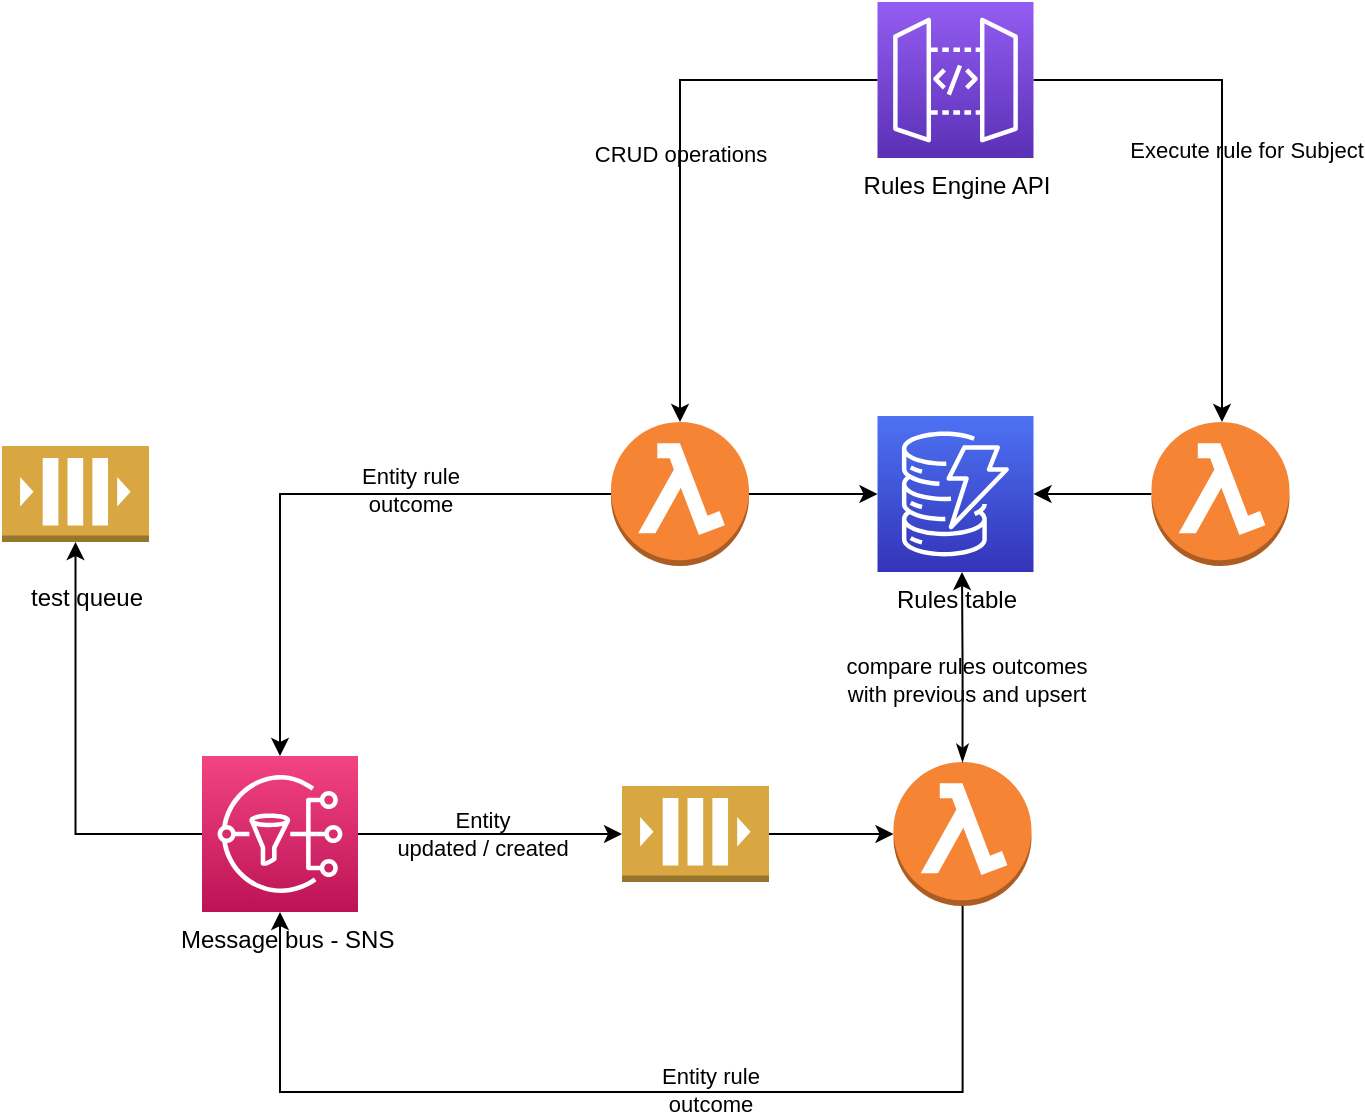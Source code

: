 <mxfile>
    <diagram id="4EKlvo-TWteYe4kE6jtq" name="Page-1">
        <mxGraphModel dx="892" dy="693" grid="1" gridSize="10" guides="1" tooltips="1" connect="1" arrows="1" fold="1" page="1" pageScale="1" pageWidth="827" pageHeight="1169" background="#ffffff" math="0" shadow="0">
            <root>
                <mxCell id="0"/>
                <mxCell id="1" parent="0"/>
                <mxCell id="68" style="edgeStyle=orthogonalEdgeStyle;rounded=0;orthogonalLoop=1;jettySize=auto;html=1;startArrow=none;startFill=0;strokeColor=#000000;" parent="1" source="4" target="183" edge="1">
                    <mxGeometry relative="1" as="geometry">
                        <mxPoint x="407.75" y="252" as="sourcePoint"/>
                        <Array as="points">
                            <mxPoint x="359" y="124"/>
                        </Array>
                    </mxGeometry>
                </mxCell>
                <mxCell id="178" value="CRUD operations" style="edgeLabel;html=1;align=center;verticalAlign=middle;resizable=0;points=[];fontColor=#000000;labelBackgroundColor=none;" parent="68" vertex="1" connectable="0">
                    <mxGeometry relative="1" as="geometry">
                        <mxPoint as="offset"/>
                    </mxGeometry>
                </mxCell>
                <mxCell id="187" style="edgeStyle=orthogonalEdgeStyle;rounded=0;orthogonalLoop=1;jettySize=auto;html=1;endArrow=classic;endFill=1;startArrow=none;startFill=0;strokeColor=#000000;" parent="1" source="4" target="11" edge="1">
                    <mxGeometry relative="1" as="geometry">
                        <Array as="points">
                            <mxPoint x="630" y="124"/>
                        </Array>
                    </mxGeometry>
                </mxCell>
                <mxCell id="188" value="Execute rule for Subject" style="edgeLabel;html=1;align=center;verticalAlign=middle;resizable=0;points=[];labelBackgroundColor=none;fontColor=#000000;" parent="187" vertex="1" connectable="0">
                    <mxGeometry x="-0.314" relative="1" as="geometry">
                        <mxPoint x="15" y="35" as="offset"/>
                    </mxGeometry>
                </mxCell>
                <mxCell id="4" value="&lt;font color=&quot;#000000&quot;&gt;Rules Engine API&lt;/font&gt;" style="points=[[0,0,0],[0.25,0,0],[0.5,0,0],[0.75,0,0],[1,0,0],[0,1,0],[0.25,1,0],[0.5,1,0],[0.75,1,0],[1,1,0],[0,0.25,0],[0,0.5,0],[0,0.75,0],[1,0.25,0],[1,0.5,0],[1,0.75,0]];outlineConnect=0;fontColor=#232F3E;gradientColor=#945DF2;gradientDirection=north;fillColor=#5A30B5;strokeColor=#ffffff;dashed=0;verticalLabelPosition=bottom;verticalAlign=top;align=center;html=1;fontSize=12;fontStyle=0;aspect=fixed;shape=mxgraph.aws4.resourceIcon;resIcon=mxgraph.aws4.api_gateway;" parent="1" vertex="1">
                    <mxGeometry x="457.75" y="85" width="78" height="78" as="geometry"/>
                </mxCell>
                <mxCell id="83" value="&lt;font color=&quot;#000000&quot;&gt;Rules table&lt;/font&gt;" style="points=[[0,0,0],[0.25,0,0],[0.5,0,0],[0.75,0,0],[1,0,0],[0,1,0],[0.25,1,0],[0.5,1,0],[0.75,1,0],[1,1,0],[0,0.25,0],[0,0.5,0],[0,0.75,0],[1,0.25,0],[1,0.5,0],[1,0.75,0]];outlineConnect=0;fontColor=#232F3E;gradientColor=#4D72F3;gradientDirection=north;fillColor=#3334B9;strokeColor=#ffffff;dashed=0;verticalLabelPosition=bottom;verticalAlign=top;align=center;html=1;fontSize=12;fontStyle=0;aspect=fixed;shape=mxgraph.aws4.resourceIcon;resIcon=mxgraph.aws4.dynamodb;" parent="1" vertex="1">
                    <mxGeometry x="457.75" y="292" width="78" height="78" as="geometry"/>
                </mxCell>
                <mxCell id="199" style="edgeStyle=orthogonalEdgeStyle;rounded=0;orthogonalLoop=1;jettySize=auto;html=1;entryX=0;entryY=0.5;entryDx=0;entryDy=0;entryPerimeter=0;startArrow=none;startFill=0;endArrow=classic;endFill=1;strokeColor=#000000;" parent="1" source="174" target="198" edge="1">
                    <mxGeometry relative="1" as="geometry">
                        <Array as="points">
                            <mxPoint x="179" y="501"/>
                        </Array>
                    </mxGeometry>
                </mxCell>
                <mxCell id="200" value="Entity&lt;br&gt;updated / created" style="edgeLabel;html=1;align=center;verticalAlign=middle;resizable=0;points=[];labelBackgroundColor=none;fontColor=#000000;" parent="199" vertex="1" connectable="0">
                    <mxGeometry x="0.253" y="-1" relative="1" as="geometry">
                        <mxPoint x="-21" y="-1" as="offset"/>
                    </mxGeometry>
                </mxCell>
                <mxCell id="209" style="edgeStyle=orthogonalEdgeStyle;rounded=0;orthogonalLoop=1;jettySize=auto;html=1;startArrow=none;startFill=0;strokeColor=#000000;" parent="1" source="174" target="210" edge="1">
                    <mxGeometry relative="1" as="geometry">
                        <mxPoint x="50" y="370" as="targetPoint"/>
                    </mxGeometry>
                </mxCell>
                <mxCell id="174" value="&lt;font color=&quot;#000000&quot;&gt;&amp;nbsp; Message bus - SNS&lt;/font&gt;" style="points=[[0,0,0],[0.25,0,0],[0.5,0,0],[0.75,0,0],[1,0,0],[0,1,0],[0.25,1,0],[0.5,1,0],[0.75,1,0],[1,1,0],[0,0.25,0],[0,0.5,0],[0,0.75,0],[1,0.25,0],[1,0.5,0],[1,0.75,0]];outlineConnect=0;fontColor=#232F3E;gradientColor=#F34482;gradientDirection=north;fillColor=#BC1356;strokeColor=#ffffff;dashed=0;verticalLabelPosition=bottom;verticalAlign=top;align=center;html=1;fontSize=12;fontStyle=0;aspect=fixed;shape=mxgraph.aws4.resourceIcon;resIcon=mxgraph.aws4.sns;" parent="1" vertex="1">
                    <mxGeometry x="120" y="462" width="78" height="78" as="geometry"/>
                </mxCell>
                <mxCell id="185" style="edgeStyle=orthogonalEdgeStyle;rounded=0;orthogonalLoop=1;jettySize=auto;html=1;strokeColor=#000000;" parent="1" source="11" target="83" edge="1">
                    <mxGeometry relative="1" as="geometry"/>
                </mxCell>
                <mxCell id="184" style="edgeStyle=orthogonalEdgeStyle;rounded=0;orthogonalLoop=1;jettySize=auto;html=1;entryX=0;entryY=0.5;entryDx=0;entryDy=0;entryPerimeter=0;strokeColor=#000000;" parent="1" source="183" target="83" edge="1">
                    <mxGeometry relative="1" as="geometry"/>
                </mxCell>
                <mxCell id="207" style="edgeStyle=orthogonalEdgeStyle;rounded=0;orthogonalLoop=1;jettySize=auto;html=1;startArrow=none;startFill=0;strokeColor=#000000;" parent="1" source="183" target="174" edge="1">
                    <mxGeometry relative="1" as="geometry"/>
                </mxCell>
                <mxCell id="208" value="Entity rule&lt;br&gt;outcome" style="edgeLabel;html=1;align=center;verticalAlign=middle;resizable=0;points=[];labelBackgroundColor=none;fontColor=#000000;" parent="207" vertex="1" connectable="0">
                    <mxGeometry x="-0.319" relative="1" as="geometry">
                        <mxPoint y="-2" as="offset"/>
                    </mxGeometry>
                </mxCell>
                <mxCell id="183" value="" style="outlineConnect=0;dashed=0;verticalLabelPosition=bottom;verticalAlign=top;align=center;html=1;shape=mxgraph.aws3.lambda_function;fillColor=#F58534;gradientColor=none;" parent="1" vertex="1">
                    <mxGeometry x="324.5" y="295" width="69" height="72" as="geometry"/>
                </mxCell>
                <mxCell id="11" value="" style="outlineConnect=0;dashed=0;verticalLabelPosition=bottom;verticalAlign=top;align=center;html=1;shape=mxgraph.aws3.lambda_function;fillColor=#F58534;gradientColor=none;" parent="1" vertex="1">
                    <mxGeometry x="594.75" y="295" width="69" height="72" as="geometry"/>
                </mxCell>
                <mxCell id="205" style="edgeStyle=orthogonalEdgeStyle;rounded=0;orthogonalLoop=1;jettySize=auto;html=1;entryX=0.5;entryY=1;entryDx=0;entryDy=0;entryPerimeter=0;startArrow=none;startFill=0;endArrow=classic;endFill=1;strokeColor=#000000;" parent="1" source="197" target="174" edge="1">
                    <mxGeometry relative="1" as="geometry">
                        <Array as="points">
                            <mxPoint x="500" y="630"/>
                            <mxPoint x="159" y="630"/>
                        </Array>
                    </mxGeometry>
                </mxCell>
                <mxCell id="206" value="Entity rule&lt;br&gt;outcome" style="edgeLabel;html=1;align=center;verticalAlign=middle;resizable=0;points=[];labelBackgroundColor=none;fontColor=#000000;" parent="205" vertex="1" connectable="0">
                    <mxGeometry x="-0.16" y="2" relative="1" as="geometry">
                        <mxPoint y="-3" as="offset"/>
                    </mxGeometry>
                </mxCell>
                <mxCell id="197" value="" style="outlineConnect=0;dashed=0;verticalLabelPosition=bottom;verticalAlign=top;align=center;html=1;shape=mxgraph.aws3.lambda_function;fillColor=#F58534;gradientColor=none;" parent="1" vertex="1">
                    <mxGeometry x="465.75" y="465" width="69" height="72" as="geometry"/>
                </mxCell>
                <mxCell id="201" style="edgeStyle=orthogonalEdgeStyle;rounded=0;orthogonalLoop=1;jettySize=auto;html=1;entryX=0;entryY=0.5;entryDx=0;entryDy=0;entryPerimeter=0;startArrow=none;startFill=0;endArrow=classic;endFill=1;strokeColor=#000000;" parent="1" source="198" target="197" edge="1">
                    <mxGeometry relative="1" as="geometry"/>
                </mxCell>
                <mxCell id="198" value="" style="outlineConnect=0;dashed=0;verticalLabelPosition=bottom;verticalAlign=top;align=center;html=1;shape=mxgraph.aws3.queue;fillColor=#D9A741;gradientColor=none;" parent="1" vertex="1">
                    <mxGeometry x="330" y="477" width="73.5" height="48" as="geometry"/>
                </mxCell>
                <mxCell id="203" style="edgeStyle=orthogonalEdgeStyle;rounded=0;orthogonalLoop=1;jettySize=auto;html=1;endArrow=classic;endFill=1;exitX=0.5;exitY=0;exitDx=0;exitDy=0;exitPerimeter=0;startArrow=classicThin;startFill=1;strokeColor=#000000;" parent="1" source="197" edge="1">
                    <mxGeometry relative="1" as="geometry">
                        <mxPoint x="674.25" y="370" as="sourcePoint"/>
                        <mxPoint x="500" y="370" as="targetPoint"/>
                    </mxGeometry>
                </mxCell>
                <mxCell id="204" value="compare rules outcomes&lt;br&gt;with previous and upsert" style="edgeLabel;html=1;align=center;verticalAlign=middle;resizable=0;points=[];labelBackgroundColor=none;fontColor=#000000;" parent="203" vertex="1" connectable="0">
                    <mxGeometry x="-0.129" y="-1" relative="1" as="geometry">
                        <mxPoint as="offset"/>
                    </mxGeometry>
                </mxCell>
                <mxCell id="210" value="&lt;font color=&quot;#000000&quot;&gt;&lt;br&gt;&amp;nbsp; &amp;nbsp;test queue&lt;/font&gt;" style="outlineConnect=0;dashed=0;verticalLabelPosition=bottom;verticalAlign=top;align=center;html=1;shape=mxgraph.aws3.queue;fillColor=#D9A741;gradientColor=none;" parent="1" vertex="1">
                    <mxGeometry x="20" y="307" width="73.5" height="48" as="geometry"/>
                </mxCell>
            </root>
        </mxGraphModel>
    </diagram>
</mxfile>